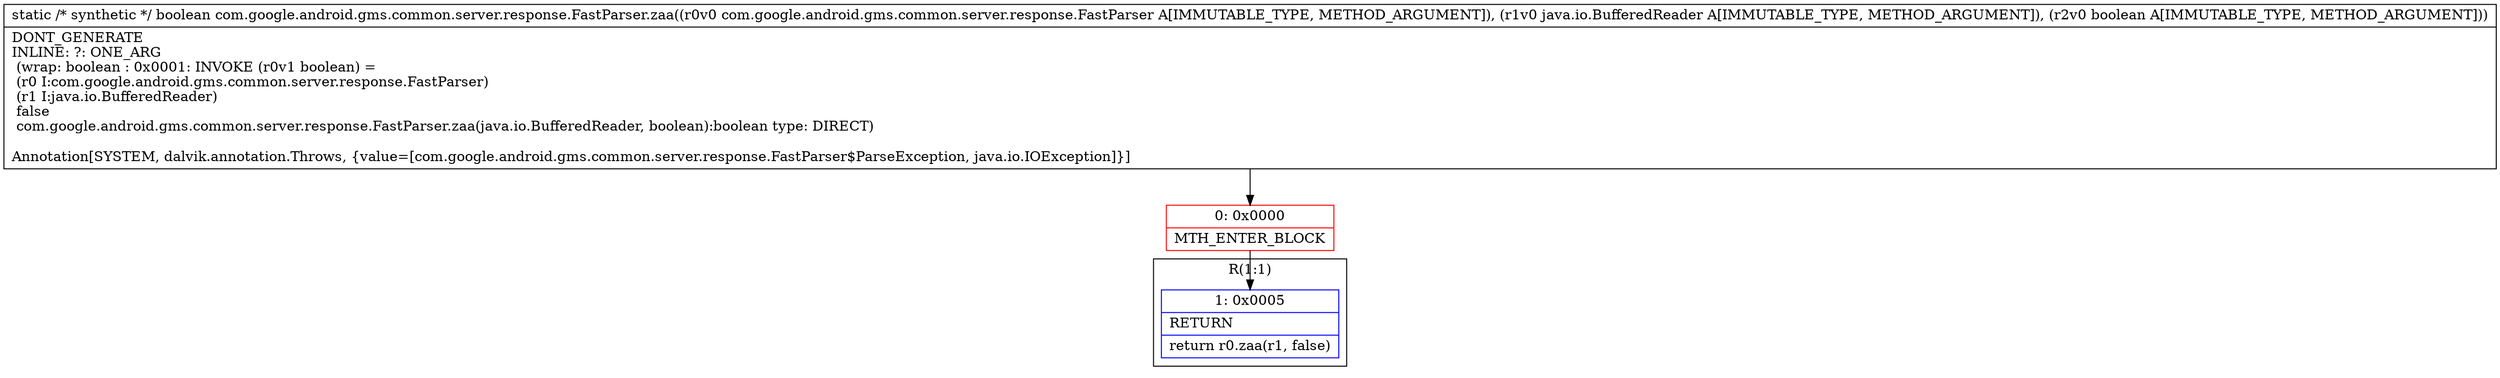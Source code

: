 digraph "CFG forcom.google.android.gms.common.server.response.FastParser.zaa(Lcom\/google\/android\/gms\/common\/server\/response\/FastParser;Ljava\/io\/BufferedReader;Z)Z" {
subgraph cluster_Region_802573471 {
label = "R(1:1)";
node [shape=record,color=blue];
Node_1 [shape=record,label="{1\:\ 0x0005|RETURN\l|return r0.zaa(r1, false)\l}"];
}
Node_0 [shape=record,color=red,label="{0\:\ 0x0000|MTH_ENTER_BLOCK\l}"];
MethodNode[shape=record,label="{static \/* synthetic *\/ boolean com.google.android.gms.common.server.response.FastParser.zaa((r0v0 com.google.android.gms.common.server.response.FastParser A[IMMUTABLE_TYPE, METHOD_ARGUMENT]), (r1v0 java.io.BufferedReader A[IMMUTABLE_TYPE, METHOD_ARGUMENT]), (r2v0 boolean A[IMMUTABLE_TYPE, METHOD_ARGUMENT]))  | DONT_GENERATE\lINLINE: ?: ONE_ARG  \l  (wrap: boolean : 0x0001: INVOKE  (r0v1 boolean) = \l  (r0 I:com.google.android.gms.common.server.response.FastParser)\l  (r1 I:java.io.BufferedReader)\l  false\l com.google.android.gms.common.server.response.FastParser.zaa(java.io.BufferedReader, boolean):boolean type: DIRECT)\l\lAnnotation[SYSTEM, dalvik.annotation.Throws, \{value=[com.google.android.gms.common.server.response.FastParser$ParseException, java.io.IOException]\}]\l}"];
MethodNode -> Node_0;
Node_0 -> Node_1;
}

